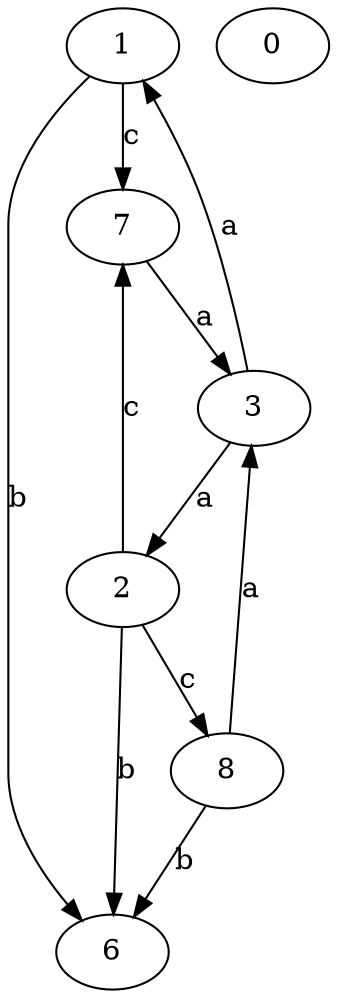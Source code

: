 strict digraph  {
1;
2;
3;
6;
7;
8;
0;
1 -> 6  [label=b];
1 -> 7  [label=c];
2 -> 6  [label=b];
2 -> 7  [label=c];
2 -> 8  [label=c];
3 -> 1  [label=a];
3 -> 2  [label=a];
7 -> 3  [label=a];
8 -> 3  [label=a];
8 -> 6  [label=b];
}
